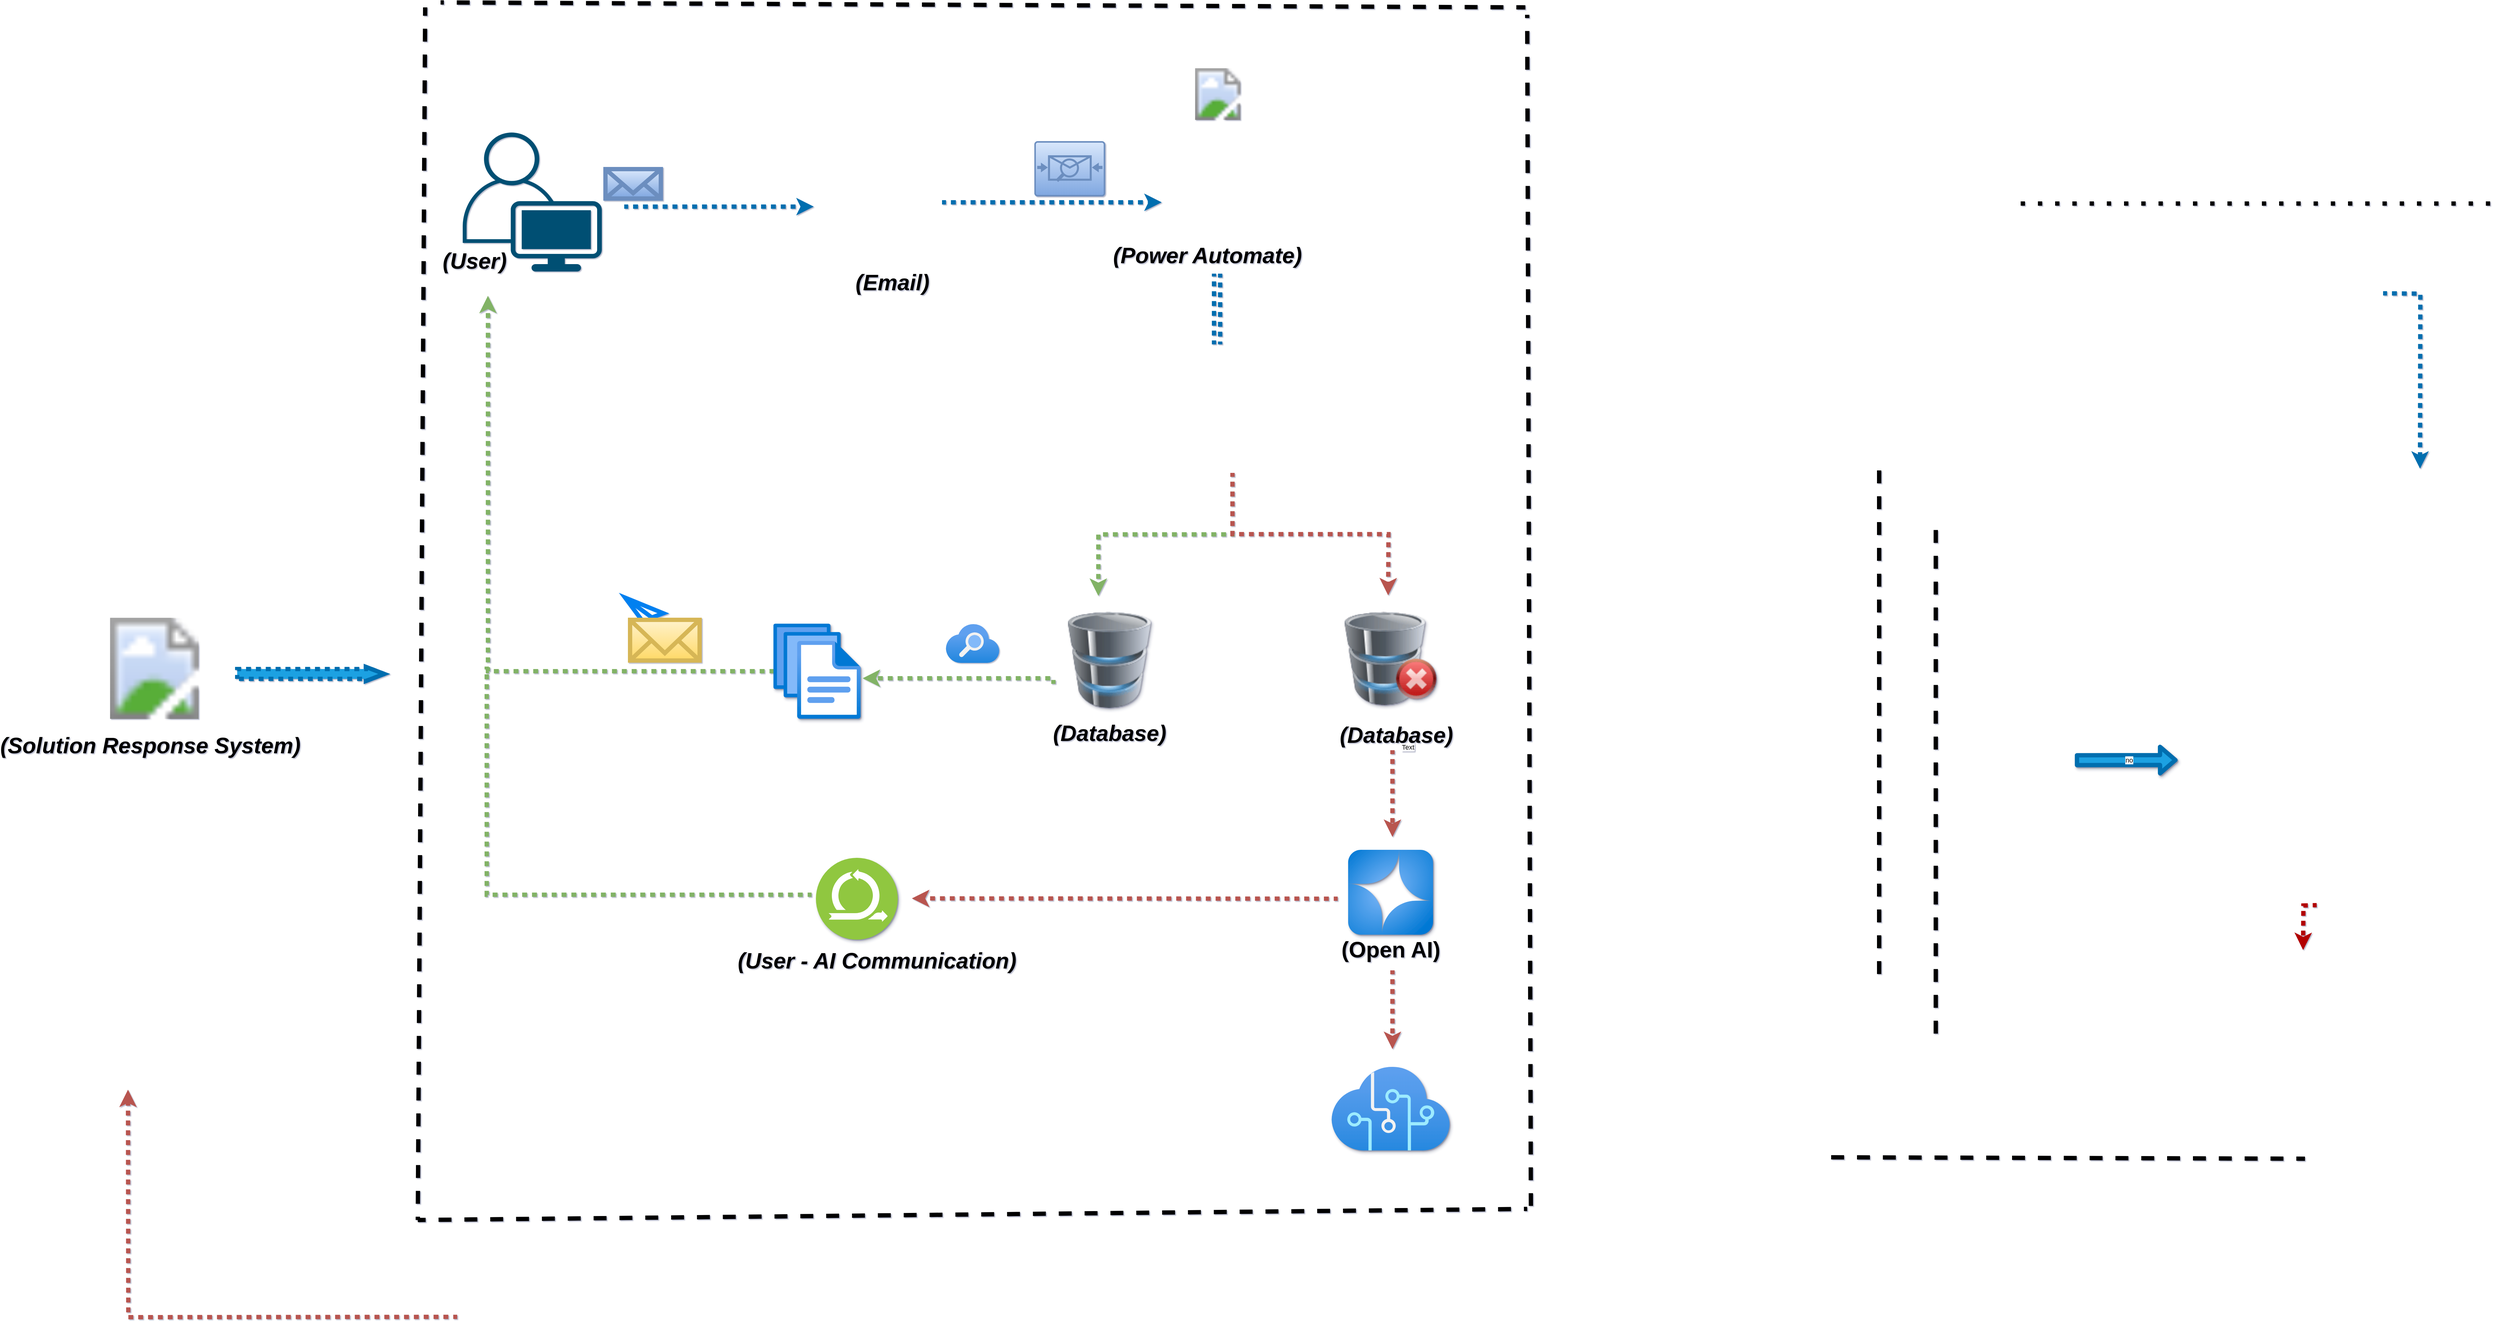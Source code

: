 <mxfile version="27.1.6">
  <diagram name="Page-1" id="L2PVltFi-RPV7Z0sjvkx">
    <mxGraphModel dx="9651" dy="3846" grid="0" gridSize="10" guides="1" tooltips="1" connect="1" arrows="0" fold="1" page="0" pageScale="1" pageWidth="827" pageHeight="1169" background="none" math="0" shadow="1">
      <root>
        <mxCell id="0" />
        <mxCell id="1" parent="0" />
        <mxCell id="AZV9hn9qBUokX4URhQvR-91" style="edgeStyle=orthogonalEdgeStyle;rounded=0;orthogonalLoop=1;jettySize=auto;html=1;fillColor=#1ba1e2;flowAnimation=1;strokeWidth=7;shape=flexArrow;strokeColor=#006EAF;fillStyle=solid;gradientDirection=radial;endWidth=0;endSize=7.657;" parent="1" edge="1">
          <mxGeometry relative="1" as="geometry">
            <mxPoint x="-4925" y="-185" as="targetPoint" />
            <mxPoint x="-5171" y="-185" as="sourcePoint" />
            <Array as="points">
              <mxPoint x="-5128" y="-185" />
              <mxPoint x="-5128" y="-185" />
            </Array>
          </mxGeometry>
        </mxCell>
        <mxCell id="AZV9hn9qBUokX4URhQvR-2" value="" style="image;aspect=fixed;html=1;points=[];align=center;fontSize=12;image=img/lib/azure2/power_platform/PowerAutomate.svg;strokeWidth=7;" parent="1" vertex="1">
          <mxGeometry x="-5406" y="-276.32" width="207.54" height="164.32" as="geometry" />
        </mxCell>
        <mxCell id="AZV9hn9qBUokX4URhQvR-40" style="edgeStyle=orthogonalEdgeStyle;rounded=0;orthogonalLoop=1;jettySize=auto;html=1;fillColor=#1ba1e2;strokeColor=#006EAF;flowAnimation=1;strokeWidth=7;" parent="1" edge="1">
          <mxGeometry relative="1" as="geometry">
            <mxPoint x="-1620" y="-518.82" as="targetPoint" />
            <mxPoint x="-1680" y="-804" as="sourcePoint" />
          </mxGeometry>
        </mxCell>
        <mxCell id="AZV9hn9qBUokX4URhQvR-15" value="" style="points=[[0.35,0,0],[0.98,0.51,0],[1,0.71,0],[0.67,1,0],[0,0.795,0],[0,0.65,0]];verticalLabelPosition=bottom;sketch=0;html=1;verticalAlign=top;aspect=fixed;align=center;pointerEvents=1;shape=mxgraph.cisco19.user;fillColor=#005073;strokeColor=none;strokeWidth=7;" parent="1" vertex="1">
          <mxGeometry x="-4801" y="-1065.5" width="226" height="226" as="geometry" />
        </mxCell>
        <mxCell id="AZV9hn9qBUokX4URhQvR-35" style="edgeStyle=orthogonalEdgeStyle;rounded=0;orthogonalLoop=1;jettySize=auto;html=1;fillColor=#1ba1e2;strokeColor=#006EAF;flowAnimation=1;strokeWidth=7;" parent="1" edge="1">
          <mxGeometry relative="1" as="geometry">
            <mxPoint x="-3665" y="-952" as="targetPoint" />
            <mxPoint x="-4022" y="-952" as="sourcePoint" />
          </mxGeometry>
        </mxCell>
        <mxCell id="AZV9hn9qBUokX4URhQvR-34" value="" style="shape=image;verticalLabelPosition=bottom;labelBackgroundColor=default;verticalAlign=top;aspect=fixed;imageAspect=0;image=https://cdn4.iconfinder.com/data/icons/emergency-service-6/496/Emergency-call-smartphone-operator-responder-512.png;strokeWidth=7;" parent="1" vertex="1">
          <mxGeometry x="-3647.05" y="-1072" width="174" height="174" as="geometry" />
        </mxCell>
        <mxCell id="AZV9hn9qBUokX4URhQvR-36" value="" style="image;aspect=fixed;html=1;points=[];align=center;fontSize=12;image=img/lib/azure2/power_platform/PowerAutomate.svg;strokeWidth=7;" parent="1" vertex="1">
          <mxGeometry x="-3627" y="-1170" width="106.09" height="84" as="geometry" />
        </mxCell>
        <mxCell id="AZV9hn9qBUokX4URhQvR-45" style="edgeStyle=orthogonalEdgeStyle;rounded=0;orthogonalLoop=1;jettySize=auto;html=1;fillColor=#d5e8d4;strokeColor=#82b366;gradientColor=#97d077;flowAnimation=1;strokeWidth=7;curved=0;exitX=0.5;exitY=1;exitDx=0;exitDy=0;" parent="1" source="AZV9hn9qBUokX4URhQvR-37" edge="1">
          <mxGeometry relative="1" as="geometry">
            <mxPoint x="-3768" y="-312" as="targetPoint" />
            <mxPoint x="-3562" y="-412" as="sourcePoint" />
            <Array as="points">
              <mxPoint x="-3550" y="-412" />
              <mxPoint x="-3768" y="-412" />
            </Array>
          </mxGeometry>
        </mxCell>
        <mxCell id="AZV9hn9qBUokX4URhQvR-37" value="" style="shape=image;html=1;verticalAlign=top;verticalLabelPosition=bottom;labelBackgroundColor=#ffffff;imageAspect=0;aspect=fixed;image=https://cdn1.iconfinder.com/data/icons/unicons-line-vol-3/24/file-search-alt-128.png;shadow=1;strokeWidth=7;" parent="1" vertex="1">
          <mxGeometry x="-3648" y="-708" width="196" height="196" as="geometry" />
        </mxCell>
        <mxCell id="AZV9hn9qBUokX4URhQvR-56" style="edgeStyle=orthogonalEdgeStyle;rounded=0;orthogonalLoop=1;jettySize=auto;html=1;fillColor=#e51400;strokeColor=#B20000;flowAnimation=1;strokeWidth=7;" parent="1" edge="1">
          <mxGeometry relative="1" as="geometry">
            <mxPoint x="-1810" y="264.0" as="targetPoint" />
            <mxPoint x="-1788" y="191.0" as="sourcePoint" />
          </mxGeometry>
        </mxCell>
        <mxCell id="AZV9hn9qBUokX4URhQvR-39" value="" style="image;html=1;image=img/lib/clip_art/computers/Database_Remove_128x128.png;shadow=1;strokeWidth=7;" parent="1" vertex="1">
          <mxGeometry x="-3372" y="-286.32" width="158" height="152" as="geometry" />
        </mxCell>
        <mxCell id="AZV9hn9qBUokX4URhQvR-41" value="" style="image;html=1;image=img/lib/clip_art/computers/Database_128x128.png;shadow=1;strokeWidth=7;" parent="1" vertex="1">
          <mxGeometry x="-3841" y="-286.32" width="182" height="156.64" as="geometry" />
        </mxCell>
        <mxCell id="AZV9hn9qBUokX4URhQvR-42" value="" style="shape=image;html=1;verticalAlign=top;verticalLabelPosition=bottom;labelBackgroundColor=#ffffff;imageAspect=0;aspect=fixed;image=https://cdn3.iconfinder.com/data/icons/miscellaneous-80/60/check-128.png;shadow=1;strokeWidth=7;" parent="1" vertex="1">
          <mxGeometry x="-3716" y="-203" width="52.49" height="52.49" as="geometry" />
        </mxCell>
        <mxCell id="AZV9hn9qBUokX4URhQvR-48" value="" style="sketch=0;points=[[0.015,0.015,0],[0.985,0.015,0],[0.985,0.985,0],[0.015,0.985,0],[0.25,0,0],[0.5,0,0],[0.75,0,0],[1,0.25,0],[1,0.5,0],[1,0.75,0],[0.75,1,0],[0.5,1,0],[0.25,1,0],[0,0.75,0],[0,0.5,0],[0,0.25,0]];verticalLabelPosition=bottom;html=1;verticalAlign=top;aspect=fixed;align=center;pointerEvents=1;shape=mxgraph.cisco19.rect;prIcon=email_security;fillColor=#dae8fc;strokeColor=#6c8ebf;gradientColor=#7ea6e0;strokeWidth=7;" parent="1" vertex="1">
          <mxGeometry x="-3872" y="-1051.5" width="115.2" height="90" as="geometry" />
        </mxCell>
        <mxCell id="AZV9hn9qBUokX4URhQvR-49" value="" style="html=1;verticalLabelPosition=bottom;align=center;labelBackgroundColor=#ffffff;verticalAlign=top;strokeWidth=7;strokeColor=#6c8ebf;shadow=0;dashed=0;shape=mxgraph.ios7.icons.mail;gradientColor=#7ea6e0;fillStyle=solid;fillColor=#dae8fc;" parent="1" vertex="1">
          <mxGeometry x="-4569" y="-1006" width="90" height="47.82" as="geometry" />
        </mxCell>
        <mxCell id="AZV9hn9qBUokX4URhQvR-50" value="" style="image;aspect=fixed;html=1;points=[];align=center;fontSize=12;image=img/lib/azure2/general/Files.svg;shadow=1;strokeWidth=7;" parent="1" vertex="1">
          <mxGeometry x="-4296" y="-267" width="141.71" height="155" as="geometry" />
        </mxCell>
        <mxCell id="AZV9hn9qBUokX4URhQvR-55" value="" style="image;aspect=fixed;html=1;points=[];align=center;fontSize=12;image=img/lib/azure2/ai_machine_learning/Azure_OpenAI.svg;shadow=1;strokeWidth=7;" parent="1" vertex="1">
          <mxGeometry x="-3362" y="101" width="138" height="138" as="geometry" />
        </mxCell>
        <mxCell id="AZV9hn9qBUokX4URhQvR-53" value="" style="html=1;verticalLabelPosition=bottom;align=center;labelBackgroundColor=#ffffff;verticalAlign=top;strokeWidth=7;strokeColor=#0080F0;shadow=0;dashed=0;shape=mxgraph.ios7.icons.pointer;rotation=-90;" parent="1" vertex="1">
          <mxGeometry x="-4529" y="-317" width="46" height="62" as="geometry" />
        </mxCell>
        <mxCell id="AZV9hn9qBUokX4URhQvR-59" value="" style="html=1;verticalLabelPosition=bottom;align=center;labelBackgroundColor=#ffffff;verticalAlign=top;strokeWidth=7;strokeColor=#d6b656;shadow=0;dashed=0;shape=mxgraph.ios7.icons.mail;fillColor=#fff2cc;gradientColor=#ffd966;" parent="1" vertex="1">
          <mxGeometry x="-4529" y="-273" width="113" height="66.17" as="geometry" />
        </mxCell>
        <mxCell id="AZV9hn9qBUokX4URhQvR-60" style="edgeStyle=orthogonalEdgeStyle;rounded=0;orthogonalLoop=1;jettySize=auto;html=1;fillColor=#d5e8d4;strokeColor=#82b366;flowAnimation=1;strokeWidth=7;exitX=0;exitY=0.75;exitDx=0;exitDy=0;" parent="1" edge="1" source="AZV9hn9qBUokX4URhQvR-41">
          <mxGeometry relative="1" as="geometry">
            <mxPoint x="-4151" y="-178" as="targetPoint" />
            <mxPoint x="-3935" y="-178.18" as="sourcePoint" />
            <Array as="points">
              <mxPoint x="-3841" y="-178" />
            </Array>
          </mxGeometry>
        </mxCell>
        <mxCell id="AZV9hn9qBUokX4URhQvR-62" value="" style="image;aspect=fixed;html=1;points=[];align=center;fontSize=12;image=img/lib/azure2/ai_machine_learning/Cognitive_Services.svg;imageBackground=none;shadow=1;strokeWidth=7;" parent="1" vertex="1">
          <mxGeometry x="-3389.33" y="454" width="192.67" height="136" as="geometry" />
        </mxCell>
        <mxCell id="AZV9hn9qBUokX4URhQvR-66" style="edgeStyle=orthogonalEdgeStyle;rounded=0;orthogonalLoop=1;jettySize=auto;html=1;fillColor=#d5e8d4;gradientColor=#97d077;strokeColor=#82b366;flowAnimation=1;strokeWidth=7;" parent="1" source="AZV9hn9qBUokX4URhQvR-50" edge="1">
          <mxGeometry relative="1" as="geometry">
            <mxPoint x="-4760" y="-800" as="targetPoint" />
            <Array as="points">
              <mxPoint x="-4760" y="-189" />
              <mxPoint x="-4760" y="-609" />
            </Array>
          </mxGeometry>
        </mxCell>
        <mxCell id="AZV9hn9qBUokX4URhQvR-67" value="" style="image;aspect=fixed;html=1;points=[];align=center;fontSize=12;image=img/lib/azure2/app_services/Search_Services.svg;strokeWidth=7;" parent="1" vertex="1">
          <mxGeometry x="-4016" y="-266" width="87.21" height="63" as="geometry" />
        </mxCell>
        <mxCell id="AZV9hn9qBUokX4URhQvR-70" value="" style="endArrow=none;dashed=1;html=1;rounded=0;strokeWidth=7;" parent="1" edge="1">
          <mxGeometry width="50" height="50" relative="1" as="geometry">
            <mxPoint x="-2499" y="303.0" as="sourcePoint" />
            <mxPoint x="-2499" y="-527" as="targetPoint" />
          </mxGeometry>
        </mxCell>
        <mxCell id="AZV9hn9qBUokX4URhQvR-71" value="" style="endArrow=none;dashed=1;html=1;rounded=0;strokeWidth=7;" parent="1" edge="1">
          <mxGeometry width="50" height="50" relative="1" as="geometry">
            <mxPoint x="-2577" y="601" as="sourcePoint" />
            <mxPoint x="-1807" y="603.353" as="targetPoint" />
          </mxGeometry>
        </mxCell>
        <mxCell id="AZV9hn9qBUokX4URhQvR-72" value="" style="endArrow=none;dashed=1;html=1;rounded=0;strokeWidth=7;" parent="1" edge="1">
          <mxGeometry width="50" height="50" relative="1" as="geometry">
            <mxPoint x="-2407" y="399.83" as="sourcePoint" />
            <mxPoint x="-2407" y="-430.17" as="targetPoint" />
          </mxGeometry>
        </mxCell>
        <mxCell id="AZV9hn9qBUokX4URhQvR-73" value="" style="endArrow=none;dashed=1;html=1;dashPattern=1 3;strokeWidth=7;rounded=0;" parent="1" edge="1">
          <mxGeometry width="50" height="50" relative="1" as="geometry">
            <mxPoint x="-2269" y="-950" as="sourcePoint" />
            <mxPoint x="-1499" y="-950" as="targetPoint" />
          </mxGeometry>
        </mxCell>
        <mxCell id="AZV9hn9qBUokX4URhQvR-76" value="&lt;i style=&quot;&quot;&gt;&lt;font style=&quot;font-size: 36px;&quot;&gt;(User)&lt;/font&gt;&lt;/i&gt;" style="text;strokeColor=none;fillColor=none;html=1;fontSize=24;fontStyle=1;verticalAlign=middle;align=center;strokeWidth=7;" parent="1" vertex="1">
          <mxGeometry x="-4868" y="-900" width="172" height="85" as="geometry" />
        </mxCell>
        <mxCell id="AZV9hn9qBUokX4URhQvR-78" value="&lt;i style=&quot;&quot;&gt;&lt;font style=&quot;font-size: 36px;&quot;&gt;(Email)&lt;/font&gt;&lt;/i&gt;" style="text;strokeColor=none;fillColor=none;html=1;fontSize=24;fontStyle=1;verticalAlign=middle;align=center;strokeWidth=7;" parent="1" vertex="1">
          <mxGeometry x="-4175" y="-863" width="143" height="81.82" as="geometry" />
        </mxCell>
        <mxCell id="AZV9hn9qBUokX4URhQvR-79" value="&lt;i&gt;&lt;font style=&quot;font-size: 36px;&quot; face=&quot;Helvetica&quot;&gt;(Solution Response System)&lt;/font&gt;&lt;/i&gt;" style="text;strokeColor=none;fillColor=none;html=1;fontSize=24;fontStyle=1;verticalAlign=middle;align=center;strokeWidth=7;" parent="1" vertex="1">
          <mxGeometry x="-5410" y="-105" width="202" height="72" as="geometry" />
        </mxCell>
        <mxCell id="AZV9hn9qBUokX4URhQvR-80" value="&lt;i style=&quot;&quot;&gt;&lt;font style=&quot;font-size: 36px;&quot;&gt;(Power Automate)&lt;/font&gt;&lt;/i&gt;" style="text;strokeColor=none;fillColor=none;html=1;fontSize=24;fontStyle=1;verticalAlign=middle;align=center;rotation=0;strokeWidth=7;" parent="1" vertex="1">
          <mxGeometry x="-3671" y="-922" width="160" height="112" as="geometry" />
        </mxCell>
        <mxCell id="AZV9hn9qBUokX4URhQvR-85" value="&lt;i style=&quot;&quot;&gt;&lt;font style=&quot;font-size: 36px;&quot;&gt;(Database)&lt;/font&gt;&lt;/i&gt;" style="text;strokeColor=none;fillColor=none;html=1;fontSize=24;fontStyle=1;verticalAlign=middle;align=center;strokeWidth=7;" parent="1" vertex="1">
          <mxGeometry x="-3338.66" y="-122" width="109.66" height="72" as="geometry" />
        </mxCell>
        <mxCell id="AZV9hn9qBUokX4URhQvR-89" value="&lt;font style=&quot;font-size: 36px;&quot;&gt;(Open AI)&lt;/font&gt;" style="text;strokeColor=none;fillColor=none;html=1;fontSize=24;fontStyle=1;verticalAlign=middle;align=center;strokeWidth=7;" parent="1" vertex="1">
          <mxGeometry x="-3343.99" y="239" width="102" height="48" as="geometry" />
        </mxCell>
        <mxCell id="AZV9hn9qBUokX4URhQvR-95" value="&lt;i style=&quot;&quot;&gt;&lt;font style=&quot;font-size: 36px;&quot;&gt;(User - AI Communication)&lt;/font&gt;&lt;/i&gt;" style="text;strokeColor=none;fillColor=none;html=1;fontSize=24;fontStyle=1;verticalAlign=middle;align=center;strokeWidth=7;" parent="1" vertex="1">
          <mxGeometry x="-4333" y="198" width="409" height="166" as="geometry" />
        </mxCell>
        <mxCell id="AZV9hn9qBUokX4URhQvR-92" value="" style="image;aspect=fixed;perimeter=ellipsePerimeter;html=1;align=center;shadow=1;dashed=0;fontColor=#4277BB;labelBackgroundColor=default;fontSize=12;spacingTop=3;image=img/lib/ibm/blockchain/communication.svg;strokeWidth=7;" parent="1" vertex="1">
          <mxGeometry x="-4227" y="114" width="133" height="133" as="geometry" />
        </mxCell>
        <mxCell id="AZV9hn9qBUokX4URhQvR-121" value="" style="endArrow=none;html=1;rounded=0;flowAnimation=1;strokeWidth=7;fillColor=#d5e8d4;strokeColor=#82b366;" parent="1" edge="1">
          <mxGeometry width="50" height="50" relative="1" as="geometry">
            <mxPoint x="-4234" y="174" as="sourcePoint" />
            <mxPoint x="-4762" y="-197" as="targetPoint" />
            <Array as="points">
              <mxPoint x="-4762" y="174" />
            </Array>
          </mxGeometry>
        </mxCell>
        <mxCell id="AZV9hn9qBUokX4URhQvR-122" value="" style="endArrow=none;dashed=1;html=1;rounded=0;flowAnimation=1;strokeWidth=7;" parent="1" edge="1">
          <mxGeometry width="50" height="50" relative="1" as="geometry">
            <mxPoint x="-4874" y="703" as="sourcePoint" />
            <mxPoint x="-4862" y="-1269" as="targetPoint" />
          </mxGeometry>
        </mxCell>
        <mxCell id="AZV9hn9qBUokX4URhQvR-123" value="" style="endArrow=none;dashed=1;html=1;rounded=0;flowAnimation=1;strokeWidth=7;" parent="1" edge="1">
          <mxGeometry width="50" height="50" relative="1" as="geometry">
            <mxPoint x="-3071" y="685" as="sourcePoint" />
            <mxPoint x="-4874" y="703" as="targetPoint" />
          </mxGeometry>
        </mxCell>
        <mxCell id="AZV9hn9qBUokX4URhQvR-124" value="" style="endArrow=none;dashed=1;html=1;strokeWidth=7;rounded=0;flowAnimation=1;" parent="1" edge="1">
          <mxGeometry width="50" height="50" relative="1" as="geometry">
            <mxPoint x="-4837" y="-1277" as="sourcePoint" />
            <mxPoint x="-3074" y="-1269" as="targetPoint" />
            <Array as="points" />
          </mxGeometry>
        </mxCell>
        <mxCell id="AZV9hn9qBUokX4URhQvR-129" value="no" style="shape=flexArrow;endArrow=classic;html=1;rounded=1;fillColor=#1ba1e2;strokeColor=#006EAF;shadow=1;flowAnimation=0;strokeWidth=7;" parent="1" edge="1">
          <mxGeometry x="0.066" width="50" height="50" relative="1" as="geometry">
            <mxPoint x="-2181.0" y="-44.76" as="sourcePoint" />
            <mxPoint x="-2014" y="-45" as="targetPoint" />
            <mxPoint x="-1" as="offset" />
          </mxGeometry>
        </mxCell>
        <mxCell id="meKSmfKXUPBWA_PllYSA-5" style="edgeStyle=orthogonalEdgeStyle;rounded=0;orthogonalLoop=1;jettySize=auto;html=1;fillColor=#f8cecc;gradientColor=#ea6b66;strokeColor=#b85450;flowAnimation=1;strokeWidth=7;curved=0;exitX=0.5;exitY=1;exitDx=0;exitDy=0;" edge="1" parent="1" source="AZV9hn9qBUokX4URhQvR-37">
          <mxGeometry relative="1" as="geometry">
            <mxPoint x="-3297" y="-312.82" as="targetPoint" />
            <mxPoint x="-3551" y="-405" as="sourcePoint" />
          </mxGeometry>
        </mxCell>
        <mxCell id="meKSmfKXUPBWA_PllYSA-10" style="edgeStyle=orthogonalEdgeStyle;rounded=0;orthogonalLoop=1;jettySize=auto;html=1;fillColor=#1ba1e2;strokeColor=#006EAF;flowAnimation=1;strokeWidth=7;shape=link;" edge="1" parent="1">
          <mxGeometry relative="1" as="geometry">
            <mxPoint x="-3575" y="-721" as="targetPoint" />
            <mxPoint x="-3575" y="-836" as="sourcePoint" />
          </mxGeometry>
        </mxCell>
        <mxCell id="AZV9hn9qBUokX4URhQvR-18" value="" style="shape=image;html=1;verticalAlign=top;verticalLabelPosition=bottom;labelBackgroundColor=#ffffff;imageAspect=0;aspect=fixed;image=https://cdn2.iconfinder.com/data/icons/capsocial-square-flat-3/500/Outlook-128.png;strokeWidth=7;" parent="1" vertex="1">
          <mxGeometry x="-4195" y="-1051.5" width="198" height="198" as="geometry" />
        </mxCell>
        <mxCell id="meKSmfKXUPBWA_PllYSA-12" style="edgeStyle=orthogonalEdgeStyle;rounded=0;orthogonalLoop=1;jettySize=auto;html=1;fillColor=#1ba1e2;strokeColor=#006EAF;flowAnimation=1;strokeWidth=7;" edge="1" parent="1">
          <mxGeometry relative="1" as="geometry">
            <mxPoint x="-4230.5" y="-945" as="targetPoint" />
            <mxPoint x="-4538.5" y="-945" as="sourcePoint" />
          </mxGeometry>
        </mxCell>
        <mxCell id="meKSmfKXUPBWA_PllYSA-13" style="edgeStyle=orthogonalEdgeStyle;rounded=0;orthogonalLoop=1;jettySize=auto;html=1;fillColor=#f8cecc;gradientColor=#ea6b66;strokeColor=#b85450;flowAnimation=1;strokeWidth=7;curved=0;" edge="1" parent="1">
          <mxGeometry relative="1" as="geometry">
            <mxPoint x="-3290" y="80" as="targetPoint" />
            <mxPoint x="-3290" y="-61" as="sourcePoint" />
          </mxGeometry>
        </mxCell>
        <mxCell id="meKSmfKXUPBWA_PllYSA-15" value="Text" style="edgeLabel;html=1;align=center;verticalAlign=middle;resizable=0;points=[];" vertex="1" connectable="0" parent="meKSmfKXUPBWA_PllYSA-13">
          <mxGeometry x="-1" y="25" relative="1" as="geometry">
            <mxPoint y="-5" as="offset" />
          </mxGeometry>
        </mxCell>
        <mxCell id="meKSmfKXUPBWA_PllYSA-14" style="edgeStyle=orthogonalEdgeStyle;rounded=0;orthogonalLoop=1;jettySize=auto;html=1;fillColor=#f8cecc;gradientColor=#ea6b66;strokeColor=#b85450;flowAnimation=1;strokeWidth=7;curved=0;" edge="1" parent="1">
          <mxGeometry relative="1" as="geometry">
            <mxPoint x="-3290" y="425" as="targetPoint" />
            <mxPoint x="-3290" y="297" as="sourcePoint" />
          </mxGeometry>
        </mxCell>
        <mxCell id="meKSmfKXUPBWA_PllYSA-16" value="&lt;i style=&quot;&quot;&gt;&lt;font style=&quot;font-size: 36px;&quot;&gt;(Database)&lt;/font&gt;&lt;/i&gt;" style="text;strokeColor=none;fillColor=none;html=1;fontSize=24;fontStyle=1;verticalAlign=middle;align=center;strokeWidth=7;" vertex="1" parent="1">
          <mxGeometry x="-3804.83" y="-125" width="109.66" height="72" as="geometry" />
        </mxCell>
        <mxCell id="meKSmfKXUPBWA_PllYSA-18" style="rounded=0;orthogonalLoop=1;jettySize=auto;html=1;fillColor=#f8cecc;gradientColor=#ea6b66;strokeColor=#b85450;flowAnimation=1;strokeWidth=7;" edge="1" parent="1">
          <mxGeometry relative="1" as="geometry">
            <mxPoint x="-4071" y="180" as="targetPoint" />
            <mxPoint x="-3379.0" y="180.471" as="sourcePoint" />
          </mxGeometry>
        </mxCell>
        <mxCell id="meKSmfKXUPBWA_PllYSA-19" style="edgeStyle=orthogonalEdgeStyle;rounded=0;orthogonalLoop=1;jettySize=auto;html=1;fillColor=#f8cecc;gradientColor=#ea6b66;strokeColor=#b85450;flowAnimation=1;strokeWidth=7;curved=0;exitX=0;exitY=0.5;exitDx=0;exitDy=0;" edge="1" parent="1">
          <mxGeometry relative="1" as="geometry">
            <mxPoint x="-5345" y="491" as="targetPoint" />
            <mxPoint x="-4810.0" y="860.5" as="sourcePoint" />
          </mxGeometry>
        </mxCell>
        <mxCell id="meKSmfKXUPBWA_PllYSA-20" value="" style="endArrow=none;dashed=1;html=1;rounded=0;flowAnimation=1;strokeWidth=7;" edge="1" parent="1">
          <mxGeometry width="50" height="50" relative="1" as="geometry">
            <mxPoint x="-3071" y="-1257" as="sourcePoint" />
            <mxPoint x="-3065" y="680" as="targetPoint" />
          </mxGeometry>
        </mxCell>
      </root>
    </mxGraphModel>
  </diagram>
</mxfile>
